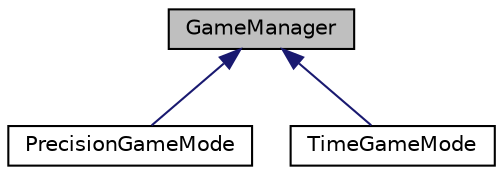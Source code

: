 digraph "GameManager"
{
 // LATEX_PDF_SIZE
  edge [fontname="Helvetica",fontsize="10",labelfontname="Helvetica",labelfontsize="10"];
  node [fontname="Helvetica",fontsize="10",shape=record];
  Node1 [label="GameManager",height=0.2,width=0.4,color="black", fillcolor="grey75", style="filled", fontcolor="black",tooltip="The GameManager class represents the game manager that controls the game flow."];
  Node1 -> Node2 [dir="back",color="midnightblue",fontsize="10",style="solid",fontname="Helvetica"];
  Node2 [label="PrecisionGameMode",height=0.2,width=0.4,color="black", fillcolor="white", style="filled",URL="$classPrecisionGameMode.html",tooltip="The PrecisionGameMode class represents a game mode based on precision."];
  Node1 -> Node3 [dir="back",color="midnightblue",fontsize="10",style="solid",fontname="Helvetica"];
  Node3 [label="TimeGameMode",height=0.2,width=0.4,color="black", fillcolor="white", style="filled",URL="$classTimeGameMode.html",tooltip="The TimeGameMode class represents a game mode based on time."];
}
